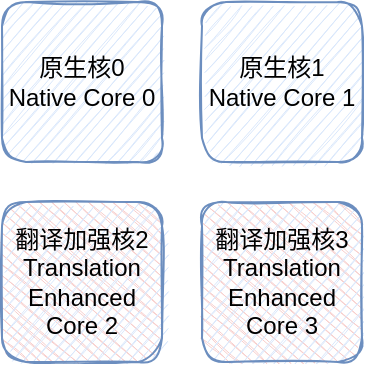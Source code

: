 <?xml version="1.0"?>
<mxfile version="18.1.3">
  <diagram id="2w3rlBuwyKFRRnQegnk7" name="Page-1">
    <mxGraphModel dx="2" dy="1" grid="1" gridSize="10" guides="1" tooltips="1" connect="1" arrows="1" fold="1" page="1" pageScale="1" pageWidth="850" pageHeight="1100" math="0" shadow="0">
      <root>
        <mxCell id="0"/>
        <mxCell id="1" parent="0"/>
        <mxCell id="cVM2-KgQ-0EgViaqr7lM-7" value="" style="rounded=1;whiteSpace=wrap;html=1;sketch=1;gradientDirection=east;fillColor=#f8cecc;strokeColor=none;rotation=90;" parent="1" vertex="1">
          <mxGeometry x="80" y="160" width="80" height="80" as="geometry"/>
        </mxCell>
        <mxCell id="cVM2-KgQ-0EgViaqr7lM-6" value="" style="rounded=1;whiteSpace=wrap;html=1;sketch=1;gradientDirection=east;fillColor=#f8cecc;strokeColor=none;rotation=90;" parent="1" vertex="1">
          <mxGeometry x="180" y="160" width="80" height="80" as="geometry"/>
        </mxCell>
        <mxCell id="cVM2-KgQ-0EgViaqr7lM-2" value="&#x539F;&#x751F;&#x6838;0&lt;br&gt;Native Core 0" style="rounded=1;whiteSpace=wrap;html=1;fillColor=#dae8fc;strokeColor=#6c8ebf;sketch=1;" parent="1" vertex="1">
          <mxGeometry x="80" y="60" width="80" height="80" as="geometry"/>
        </mxCell>
        <mxCell id="cVM2-KgQ-0EgViaqr7lM-3" value="&#x539F;&#x751F;&#x6838;1&lt;br&gt;Native Core 1" style="rounded=1;whiteSpace=wrap;html=1;fillColor=#dae8fc;strokeColor=#6c8ebf;sketch=1;" parent="1" vertex="1">
          <mxGeometry x="180" y="60" width="80" height="80" as="geometry"/>
        </mxCell>
        <mxCell id="cVM2-KgQ-0EgViaqr7lM-4" value="&#x7FFB;&#x8BD1;&#x52A0;&#x5F3A;&#x6838;2&lt;br&gt;Translation Enhanced Core 2" style="rounded=1;whiteSpace=wrap;html=1;fillColor=#dae8fc;strokeColor=#6c8ebf;gradientDirection=east;sketch=1;" parent="1" vertex="1">
          <mxGeometry x="80" y="160" width="80" height="80" as="geometry"/>
        </mxCell>
        <mxCell id="cVM2-KgQ-0EgViaqr7lM-5" value="&#x7FFB;&#x8BD1;&#x52A0;&#x5F3A;&#x6838;3&lt;br&gt;Translation Enhanced Core 3" style="rounded=1;whiteSpace=wrap;html=1;fillColor=#dae8fc;strokeColor=#6c8ebf;gradientDirection=east;sketch=1;" parent="1" vertex="1">
          <mxGeometry x="180" y="160" width="80" height="80" as="geometry"/>
        </mxCell>
      </root>
    </mxGraphModel>
  </diagram>
</mxfile>
